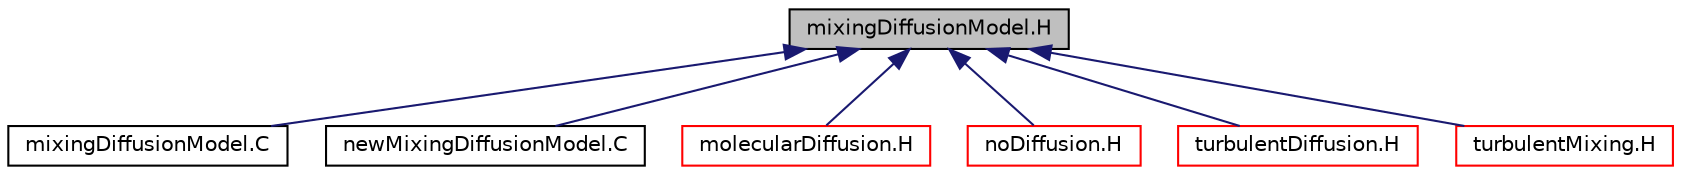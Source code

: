 digraph "mixingDiffusionModel.H"
{
  bgcolor="transparent";
  edge [fontname="Helvetica",fontsize="10",labelfontname="Helvetica",labelfontsize="10"];
  node [fontname="Helvetica",fontsize="10",shape=record];
  Node6 [label="mixingDiffusionModel.H",height=0.2,width=0.4,color="black", fillcolor="grey75", style="filled", fontcolor="black"];
  Node6 -> Node7 [dir="back",color="midnightblue",fontsize="10",style="solid",fontname="Helvetica"];
  Node7 [label="mixingDiffusionModel.C",height=0.2,width=0.4,color="black",URL="$a00074.html"];
  Node6 -> Node8 [dir="back",color="midnightblue",fontsize="10",style="solid",fontname="Helvetica"];
  Node8 [label="newMixingDiffusionModel.C",height=0.2,width=0.4,color="black",URL="$a00080.html"];
  Node6 -> Node9 [dir="back",color="midnightblue",fontsize="10",style="solid",fontname="Helvetica"];
  Node9 [label="molecularDiffusion.H",height=0.2,width=0.4,color="red",URL="$a03624.html"];
  Node6 -> Node11 [dir="back",color="midnightblue",fontsize="10",style="solid",fontname="Helvetica"];
  Node11 [label="noDiffusion.H",height=0.2,width=0.4,color="red",URL="$a03702.html"];
  Node6 -> Node13 [dir="back",color="midnightblue",fontsize="10",style="solid",fontname="Helvetica"];
  Node13 [label="turbulentDiffusion.H",height=0.2,width=0.4,color="red",URL="$a04020.html"];
  Node6 -> Node15 [dir="back",color="midnightblue",fontsize="10",style="solid",fontname="Helvetica"];
  Node15 [label="turbulentMixing.H",height=0.2,width=0.4,color="red",URL="$a00137.html"];
}
